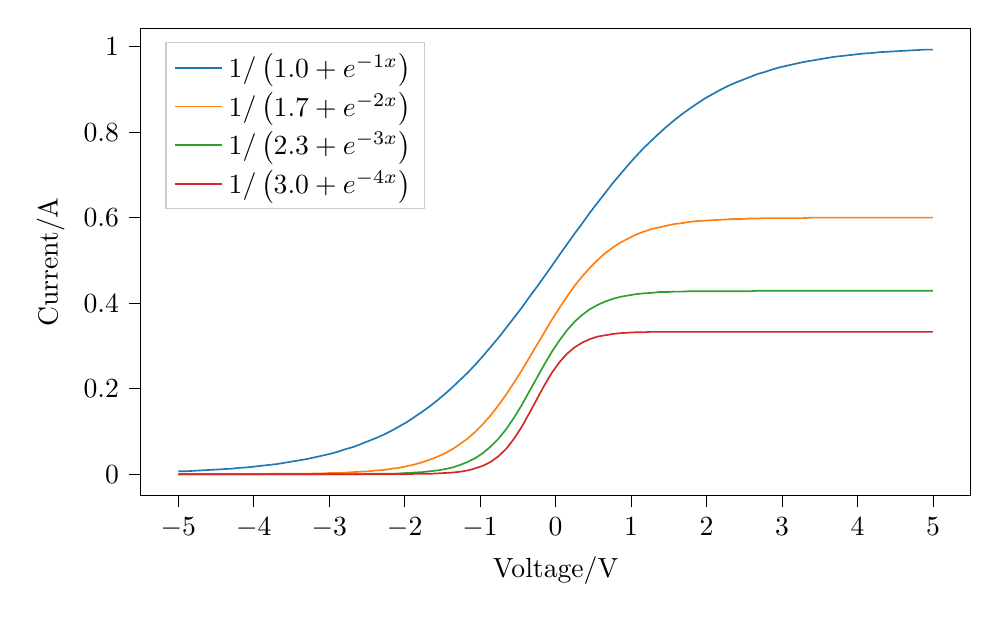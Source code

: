 % This file was created with tikzplotlib v0.10.1.
\begin{tikzpicture}

\definecolor{crimson2143940}{RGB}{214,39,40}
\definecolor{darkgray176}{RGB}{176,176,176}
\definecolor{darkorange25512714}{RGB}{255,127,14}
\definecolor{forestgreen4416044}{RGB}{44,160,44}
\definecolor{lightgray204}{RGB}{204,204,204}
\definecolor{steelblue31119180}{RGB}{31,119,180}

\begin{axis}[
height=0.62\linewidth,
legend cell align={left},
legend style={
  fill opacity=0.8,
  draw opacity=1,
  text opacity=1,
  at={(0.03,0.97)},
  anchor=north west,
  draw=lightgray204
},
tick align=outside,
tick pos=left,
width=1.0\linewidth,
x grid style={darkgray176},
xlabel={Voltage/V},
xmin=-5.5, xmax=5.5,
xtick style={color=black},
y grid style={darkgray176},
ylabel={Current/A},
ymin=-0.05, ymax=1.043,
ytick style={color=black}
]
\addplot [semithick, steelblue31119180]
table {%
-5 0.007
-4.899 0.007
-4.798 0.008
-4.697 0.009
-4.596 0.01
-4.495 0.011
-4.394 0.012
-4.293 0.013
-4.192 0.015
-4.091 0.016
-3.99 0.018
-3.889 0.02
-3.788 0.022
-3.687 0.024
-3.586 0.027
-3.485 0.03
-3.384 0.033
-3.283 0.036
-3.182 0.04
-3.081 0.044
-2.98 0.048
-2.879 0.053
-2.778 0.059
-2.677 0.064
-2.576 0.071
-2.475 0.078
-2.374 0.085
-2.273 0.093
-2.172 0.102
-2.071 0.112
-1.97 0.122
-1.869 0.134
-1.768 0.146
-1.667 0.159
-1.566 0.173
-1.465 0.188
-1.364 0.204
-1.263 0.221
-1.162 0.238
-1.061 0.257
-0.96 0.277
-0.859 0.298
-0.758 0.319
-0.657 0.342
-0.556 0.365
-0.455 0.388
-0.354 0.413
-0.253 0.437
-0.152 0.462
-0.051 0.487
0.051 0.513
0.152 0.538
0.253 0.563
0.354 0.587
0.455 0.612
0.556 0.635
0.657 0.658
0.758 0.681
0.859 0.702
0.96 0.723
1.061 0.743
1.162 0.762
1.263 0.779
1.364 0.796
1.465 0.812
1.566 0.827
1.667 0.841
1.768 0.854
1.869 0.866
1.97 0.878
2.071 0.888
2.172 0.898
2.273 0.907
2.374 0.915
2.475 0.922
2.576 0.929
2.677 0.936
2.778 0.941
2.879 0.947
2.98 0.952
3.081 0.956
3.182 0.96
3.283 0.964
3.384 0.967
3.485 0.97
3.586 0.973
3.687 0.976
3.788 0.978
3.889 0.98
3.99 0.982
4.091 0.984
4.192 0.985
4.293 0.987
4.394 0.988
4.495 0.989
4.596 0.99
4.697 0.991
4.798 0.992
4.899 0.993
5 0.993
};
\addlegendentry{$1/\left(1.0+e^{-1x}\right)$}
\addplot [semithick, darkorange25512714]
table {%
-5 4.54e-05
-4.899 5.556e-05
-4.798 6.8e-05
-4.697 8.322e-05
-4.596 0.0
-4.495 0.0
-4.394 0.0
-4.293 0.0
-4.192 0.0
-4.091 0.0
-3.99 0.0
-3.889 0.0
-3.788 0.001
-3.687 0.001
-3.586 0.001
-3.485 0.001
-3.384 0.001
-3.283 0.001
-3.182 0.002
-3.081 0.002
-2.98 0.003
-2.879 0.003
-2.778 0.004
-2.677 0.005
-2.576 0.006
-2.475 0.007
-2.374 0.009
-2.273 0.01
-2.172 0.013
-2.071 0.015
-1.97 0.019
-1.869 0.023
-1.768 0.028
-1.667 0.034
-1.566 0.041
-1.465 0.049
-1.364 0.059
-1.263 0.071
-1.162 0.084
-1.061 0.1
-0.96 0.118
-0.859 0.138
-0.758 0.161
-0.657 0.186
-0.556 0.213
-0.455 0.241
-0.354 0.271
-0.253 0.301
-0.152 0.331
-0.051 0.361
0.051 0.389
0.152 0.416
0.253 0.441
0.354 0.463
0.455 0.483
0.556 0.501
0.657 0.517
0.758 0.53
0.859 0.542
0.96 0.551
1.061 0.56
1.162 0.567
1.263 0.573
1.364 0.577
1.465 0.581
1.566 0.585
1.667 0.587
1.768 0.59
1.869 0.592
1.97 0.593
2.071 0.594
2.172 0.595
2.273 0.596
2.374 0.597
2.475 0.597
2.576 0.598
2.677 0.598
2.778 0.599
2.879 0.599
2.98 0.599
3.081 0.599
3.182 0.599
3.283 0.599
3.384 0.6
3.485 0.6
3.586 0.6
3.687 0.6
3.788 0.6
3.889 0.6
3.99 0.6
4.091 0.6
4.192 0.6
4.293 0.6
4.394 0.6
4.495 0.6
4.596 0.6
4.697 0.6
4.798 0.6
4.899 0.6
5 0.6
};
\addlegendentry{$1/\left(1.7+e^{-2x}\right)$}
\addplot [semithick, forestgreen4416044]
table {%
-5 3.059e-07
-4.899 4.142e-07
-4.798 5.608e-07
-4.697 7.593e-07
-4.596 1.028e-06
-4.495 1.392e-06
-4.394 1.885e-06
-4.293 2.552e-06
-4.192 3.455e-06
-4.091 4.678e-06
-3.99 6.333e-06
-3.889 8.575e-06
-3.788 1.161e-05
-3.687 1.572e-05
-3.586 2.128e-05
-3.485 2.882e-05
-3.384 3.901e-05
-3.283 5.282e-05
-3.182 7.151e-05
-3.081 9.682e-05
-2.98 0.0
-2.879 0.0
-2.778 0.0
-2.677 0.0
-2.576 0.0
-2.475 0.001
-2.374 0.001
-2.273 0.001
-2.172 0.001
-2.071 0.002
-1.97 0.003
-1.869 0.004
-1.768 0.005
-1.667 0.007
-1.566 0.009
-1.465 0.012
-1.364 0.016
-1.263 0.022
-1.162 0.029
-1.061 0.038
-0.96 0.05
-0.859 0.065
-0.758 0.083
-0.657 0.105
-0.556 0.131
-0.455 0.16
-0.354 0.192
-0.253 0.224
-0.152 0.256
-0.051 0.286
0.051 0.313
0.152 0.337
0.253 0.357
0.354 0.373
0.455 0.386
0.556 0.396
0.657 0.404
0.758 0.41
0.859 0.415
0.96 0.418
1.061 0.421
1.162 0.423
1.263 0.424
1.364 0.426
1.465 0.426
1.566 0.427
1.667 0.427
1.768 0.428
1.869 0.428
1.97 0.428
2.071 0.428
2.172 0.428
2.273 0.428
2.374 0.428
2.475 0.428
2.576 0.428
2.677 0.429
2.778 0.429
2.879 0.429
2.98 0.429
3.081 0.429
3.182 0.429
3.283 0.429
3.384 0.429
3.485 0.429
3.586 0.429
3.687 0.429
3.788 0.429
3.889 0.429
3.99 0.429
4.091 0.429
4.192 0.429
4.293 0.429
4.394 0.429
4.495 0.429
4.596 0.429
4.697 0.429
4.798 0.429
4.899 0.429
5 0.429
};
\addlegendentry{$1/\left(2.3+e^{-3x}\right)$}
\addplot [semithick, crimson2143940]
table {%
-5 2.061e-09
-4.899 3.087e-09
-4.798 4.624e-09
-4.697 6.927e-09
-4.596 1.038e-08
-4.495 1.554e-08
-4.394 2.328e-08
-4.293 3.487e-08
-4.192 5.223e-08
-4.091 7.823e-08
-3.99 1.172e-07
-3.889 1.755e-07
-3.788 2.629e-07
-3.687 3.938e-07
-3.586 5.898e-07
-3.485 8.835e-07
-3.384 1.323e-06
-3.283 1.982e-06
-3.182 2.969e-06
-3.081 4.447e-06
-2.98 6.661e-06
-2.879 9.977e-06
-2.778 1.494e-05
-2.677 2.238e-05
-2.576 3.353e-05
-2.475 5.022e-05
-2.374 7.521e-05
-2.273 0.0
-2.172 0.0
-2.071 0.0
-1.97 0.0
-1.869 0.001
-1.768 0.001
-1.667 0.001
-1.566 0.002
-1.465 0.003
-1.364 0.004
-1.263 0.006
-1.162 0.009
-1.061 0.014
-0.96 0.02
-0.859 0.029
-0.758 0.042
-0.657 0.059
-0.556 0.082
-0.455 0.109
-0.354 0.141
-0.253 0.174
-0.152 0.207
-0.051 0.237
0.051 0.262
0.152 0.282
0.253 0.297
0.354 0.308
0.455 0.316
0.556 0.322
0.657 0.325
0.758 0.328
0.859 0.33
0.96 0.331
1.061 0.332
1.162 0.332
1.263 0.333
1.364 0.333
1.465 0.333
1.566 0.333
1.667 0.333
1.768 0.333
1.869 0.333
1.97 0.333
2.071 0.333
2.172 0.333
2.273 0.333
2.374 0.333
2.475 0.333
2.576 0.333
2.677 0.333
2.778 0.333
2.879 0.333
2.98 0.333
3.081 0.333
3.182 0.333
3.283 0.333
3.384 0.333
3.485 0.333
3.586 0.333
3.687 0.333
3.788 0.333
3.889 0.333
3.99 0.333
4.091 0.333
4.192 0.333
4.293 0.333
4.394 0.333
4.495 0.333
4.596 0.333
4.697 0.333
4.798 0.333
4.899 0.333
5 0.333
};
\addlegendentry{$1/\left(3.0+e^{-4x}\right)$}
\end{axis}

\end{tikzpicture}
